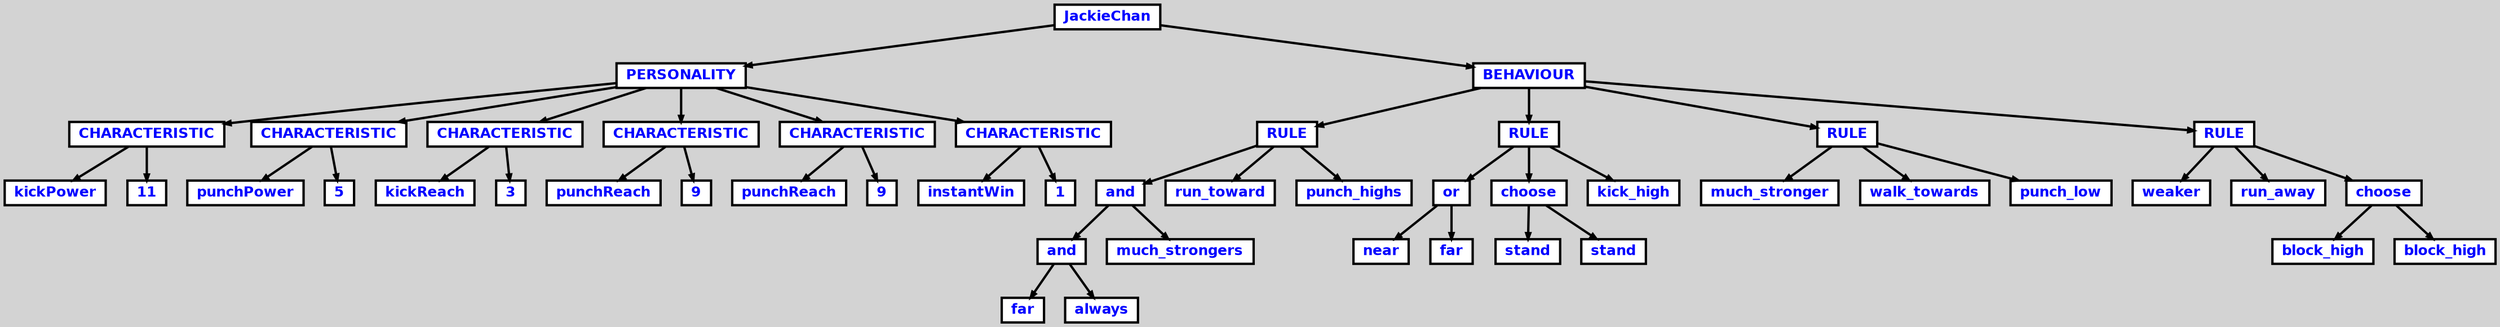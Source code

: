 digraph {

	ordering=out;
	ranksep=.4;
	bgcolor="lightgrey"; node [shape=box, fixedsize=false, fontsize=12, fontname="Helvetica-bold", fontcolor="blue"
		width=.25, height=.25, color="black", fillcolor="white", style="filled, solid, bold"];
	edge [arrowsize=.5, color="black", style="bold"]

  n0 [label="JackieChan"];
  n1 [label="PERSONALITY"];
  n1 [label="PERSONALITY"];
  n2 [label="CHARACTERISTIC"];
  n2 [label="CHARACTERISTIC"];
  n3 [label="kickPower"];
  n4 [label="11"];
  n5 [label="CHARACTERISTIC"];
  n5 [label="CHARACTERISTIC"];
  n6 [label="punchPower"];
  n7 [label="5"];
  n8 [label="CHARACTERISTIC"];
  n8 [label="CHARACTERISTIC"];
  n9 [label="kickReach"];
  n10 [label="3"];
  n11 [label="CHARACTERISTIC"];
  n11 [label="CHARACTERISTIC"];
  n12 [label="punchReach"];
  n13 [label="9"];
  n14 [label="CHARACTERISTIC"];
  n14 [label="CHARACTERISTIC"];
  n15 [label="punchReach"];
  n16 [label="9"];
  n17 [label="CHARACTERISTIC"];
  n17 [label="CHARACTERISTIC"];
  n18 [label="instantWin"];
  n19 [label="1"];
  n20 [label="BEHAVIOUR"];
  n20 [label="BEHAVIOUR"];
  n21 [label="RULE"];
  n21 [label="RULE"];
  n22 [label="and"];
  n22 [label="and"];
  n23 [label="and"];
  n23 [label="and"];
  n24 [label="far"];
  n25 [label="always"];
  n26 [label="much_strongers"];
  n27 [label="run_toward"];
  n28 [label="punch_highs"];
  n29 [label="RULE"];
  n29 [label="RULE"];
  n30 [label="or"];
  n30 [label="or"];
  n31 [label="near"];
  n32 [label="far"];
  n33 [label="choose"];
  n33 [label="choose"];
  n34 [label="stand"];
  n35 [label="stand"];
  n36 [label="kick_high"];
  n37 [label="RULE"];
  n37 [label="RULE"];
  n38 [label="much_stronger"];
  n39 [label="walk_towards"];
  n40 [label="punch_low"];
  n41 [label="RULE"];
  n41 [label="RULE"];
  n42 [label="weaker"];
  n43 [label="run_away"];
  n44 [label="choose"];
  n44 [label="choose"];
  n45 [label="block_high"];
  n46 [label="block_high"];

  n0 -> n1 // "JackieChan" -> "PERSONALITY"
  n1 -> n2 // "PERSONALITY" -> "CHARACTERISTIC"
  n2 -> n3 // "CHARACTERISTIC" -> "kickPower"
  n2 -> n4 // "CHARACTERISTIC" -> "11"
  n1 -> n5 // "PERSONALITY" -> "CHARACTERISTIC"
  n5 -> n6 // "CHARACTERISTIC" -> "punchPower"
  n5 -> n7 // "CHARACTERISTIC" -> "5"
  n1 -> n8 // "PERSONALITY" -> "CHARACTERISTIC"
  n8 -> n9 // "CHARACTERISTIC" -> "kickReach"
  n8 -> n10 // "CHARACTERISTIC" -> "3"
  n1 -> n11 // "PERSONALITY" -> "CHARACTERISTIC"
  n11 -> n12 // "CHARACTERISTIC" -> "punchReach"
  n11 -> n13 // "CHARACTERISTIC" -> "9"
  n1 -> n14 // "PERSONALITY" -> "CHARACTERISTIC"
  n14 -> n15 // "CHARACTERISTIC" -> "punchReach"
  n14 -> n16 // "CHARACTERISTIC" -> "9"
  n1 -> n17 // "PERSONALITY" -> "CHARACTERISTIC"
  n17 -> n18 // "CHARACTERISTIC" -> "instantWin"
  n17 -> n19 // "CHARACTERISTIC" -> "1"
  n0 -> n20 // "JackieChan" -> "BEHAVIOUR"
  n20 -> n21 // "BEHAVIOUR" -> "RULE"
  n21 -> n22 // "RULE" -> "and"
  n22 -> n23 // "and" -> "and"
  n23 -> n24 // "and" -> "far"
  n23 -> n25 // "and" -> "always"
  n22 -> n26 // "and" -> "much_strongers"
  n21 -> n27 // "RULE" -> "run_toward"
  n21 -> n28 // "RULE" -> "punch_highs"
  n20 -> n29 // "BEHAVIOUR" -> "RULE"
  n29 -> n30 // "RULE" -> "or"
  n30 -> n31 // "or" -> "near"
  n30 -> n32 // "or" -> "far"
  n29 -> n33 // "RULE" -> "choose"
  n33 -> n34 // "choose" -> "stand"
  n33 -> n35 // "choose" -> "stand"
  n29 -> n36 // "RULE" -> "kick_high"
  n20 -> n37 // "BEHAVIOUR" -> "RULE"
  n37 -> n38 // "RULE" -> "much_stronger"
  n37 -> n39 // "RULE" -> "walk_towards"
  n37 -> n40 // "RULE" -> "punch_low"
  n20 -> n41 // "BEHAVIOUR" -> "RULE"
  n41 -> n42 // "RULE" -> "weaker"
  n41 -> n43 // "RULE" -> "run_away"
  n41 -> n44 // "RULE" -> "choose"
  n44 -> n45 // "choose" -> "block_high"
  n44 -> n46 // "choose" -> "block_high"

}
